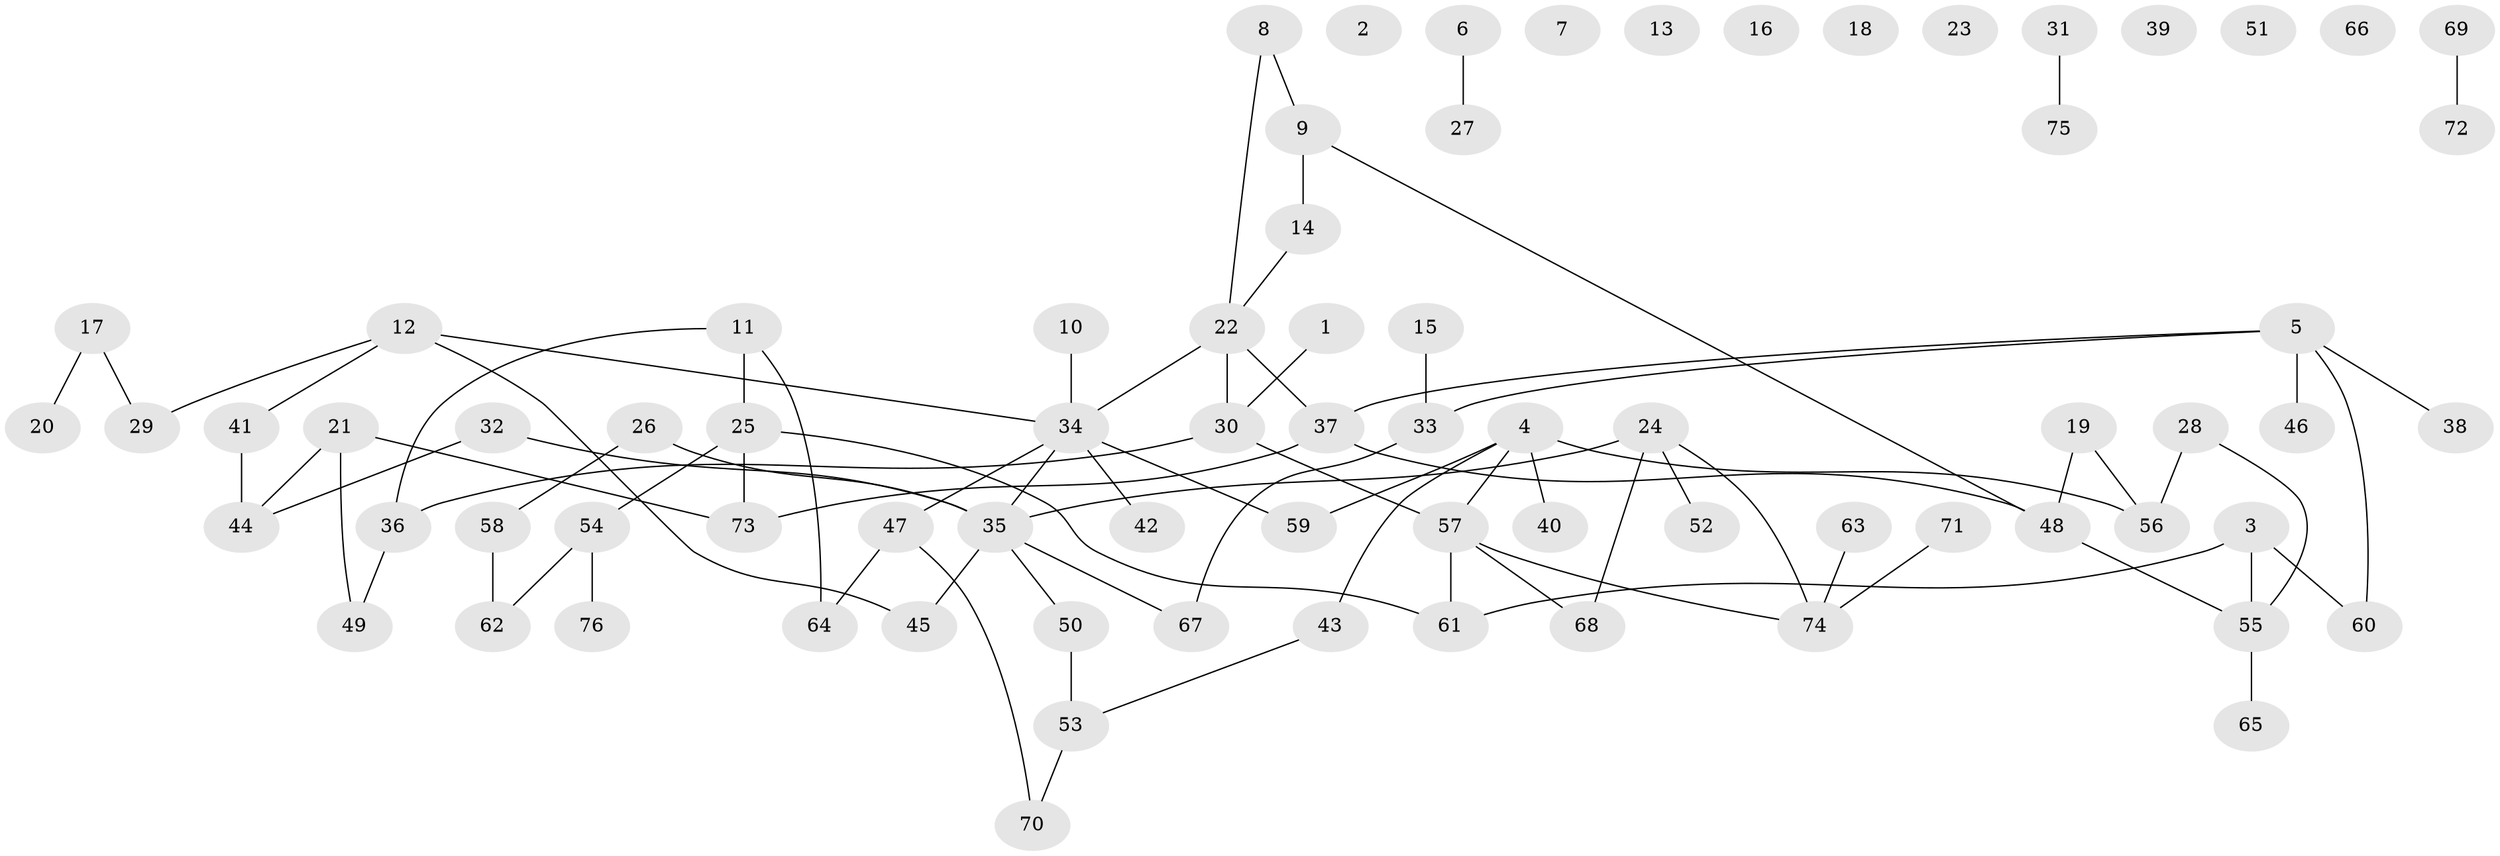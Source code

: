 // Generated by graph-tools (version 1.1) at 2025/25/03/09/25 03:25:22]
// undirected, 76 vertices, 83 edges
graph export_dot {
graph [start="1"]
  node [color=gray90,style=filled];
  1;
  2;
  3;
  4;
  5;
  6;
  7;
  8;
  9;
  10;
  11;
  12;
  13;
  14;
  15;
  16;
  17;
  18;
  19;
  20;
  21;
  22;
  23;
  24;
  25;
  26;
  27;
  28;
  29;
  30;
  31;
  32;
  33;
  34;
  35;
  36;
  37;
  38;
  39;
  40;
  41;
  42;
  43;
  44;
  45;
  46;
  47;
  48;
  49;
  50;
  51;
  52;
  53;
  54;
  55;
  56;
  57;
  58;
  59;
  60;
  61;
  62;
  63;
  64;
  65;
  66;
  67;
  68;
  69;
  70;
  71;
  72;
  73;
  74;
  75;
  76;
  1 -- 30;
  3 -- 55;
  3 -- 60;
  3 -- 61;
  4 -- 40;
  4 -- 43;
  4 -- 56;
  4 -- 57;
  4 -- 59;
  5 -- 33;
  5 -- 37;
  5 -- 38;
  5 -- 46;
  5 -- 60;
  6 -- 27;
  8 -- 9;
  8 -- 22;
  9 -- 14;
  9 -- 48;
  10 -- 34;
  11 -- 25;
  11 -- 36;
  11 -- 64;
  12 -- 29;
  12 -- 34;
  12 -- 41;
  12 -- 45;
  14 -- 22;
  15 -- 33;
  17 -- 20;
  17 -- 29;
  19 -- 48;
  19 -- 56;
  21 -- 44;
  21 -- 49;
  21 -- 73;
  22 -- 30;
  22 -- 34;
  22 -- 37;
  24 -- 35;
  24 -- 52;
  24 -- 68;
  24 -- 74;
  25 -- 54;
  25 -- 61;
  25 -- 73;
  26 -- 35;
  26 -- 58;
  28 -- 55;
  28 -- 56;
  30 -- 36;
  30 -- 57;
  31 -- 75;
  32 -- 35;
  32 -- 44;
  33 -- 67;
  34 -- 35;
  34 -- 42;
  34 -- 47;
  34 -- 59;
  35 -- 45;
  35 -- 50;
  35 -- 67;
  36 -- 49;
  37 -- 48;
  37 -- 73;
  41 -- 44;
  43 -- 53;
  47 -- 64;
  47 -- 70;
  48 -- 55;
  50 -- 53;
  53 -- 70;
  54 -- 62;
  54 -- 76;
  55 -- 65;
  57 -- 61;
  57 -- 68;
  57 -- 74;
  58 -- 62;
  63 -- 74;
  69 -- 72;
  71 -- 74;
}

